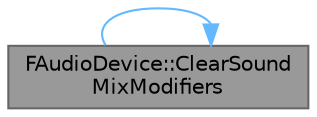 digraph "FAudioDevice::ClearSoundMixModifiers"
{
 // INTERACTIVE_SVG=YES
 // LATEX_PDF_SIZE
  bgcolor="transparent";
  edge [fontname=Helvetica,fontsize=10,labelfontname=Helvetica,labelfontsize=10];
  node [fontname=Helvetica,fontsize=10,shape=box,height=0.2,width=0.4];
  rankdir="LR";
  Node1 [id="Node000001",label="FAudioDevice::ClearSound\lMixModifiers",height=0.2,width=0.4,color="gray40", fillcolor="grey60", style="filled", fontcolor="black",tooltip="Clear the effect of all SoundMix modifiers."];
  Node1 -> Node1 [id="edge1_Node000001_Node000001",color="steelblue1",style="solid",tooltip=" "];
}
